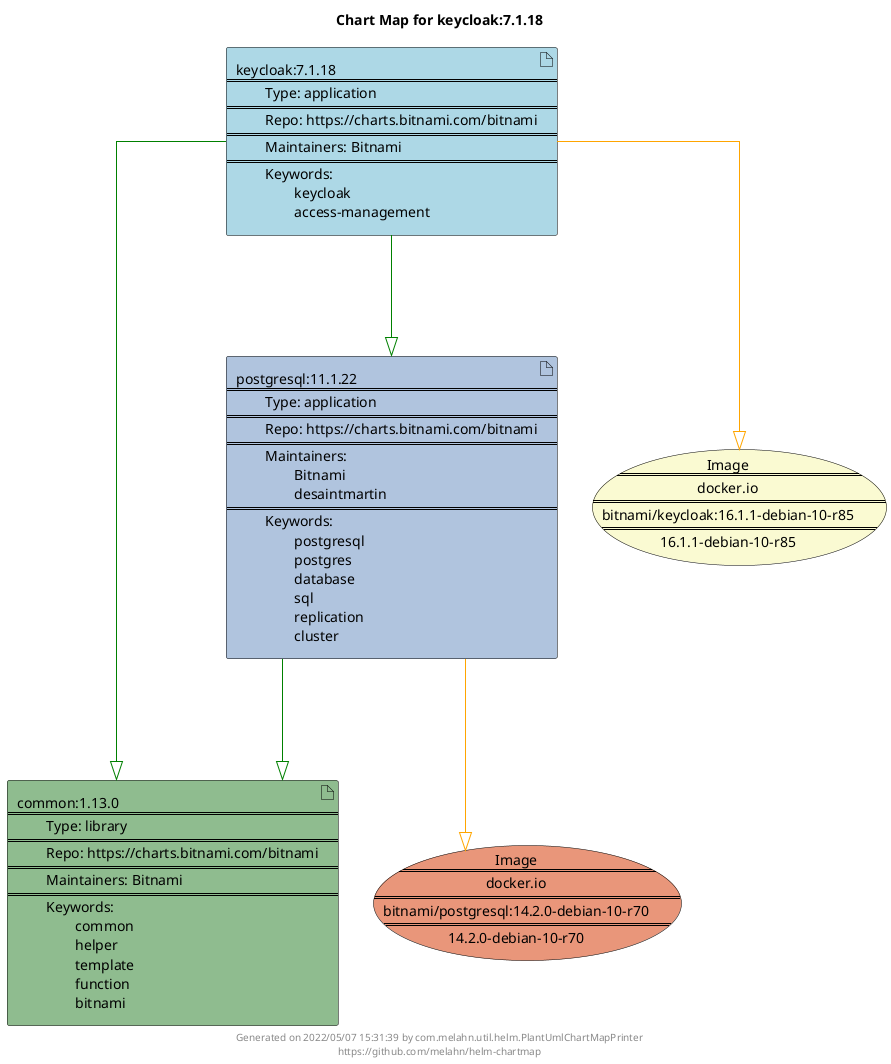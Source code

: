 @startuml
skinparam linetype ortho
skinparam backgroundColor white
skinparam usecaseBorderColor black
skinparam usecaseArrowColor LightSlateGray
skinparam artifactBorderColor black
skinparam artifactArrowColor LightSlateGray

title Chart Map for keycloak:7.1.18

'There are 3 referenced Helm Charts
artifact "keycloak:7.1.18\n====\n\tType: application\n====\n\tRepo: https://charts.bitnami.com/bitnami\n====\n\tMaintainers: Bitnami\n====\n\tKeywords: \n\t\tkeycloak\n\t\taccess-management" as keycloak_7_1_18 #LightBlue
artifact "common:1.13.0\n====\n\tType: library\n====\n\tRepo: https://charts.bitnami.com/bitnami\n====\n\tMaintainers: Bitnami\n====\n\tKeywords: \n\t\tcommon\n\t\thelper\n\t\ttemplate\n\t\tfunction\n\t\tbitnami" as common_1_13_0 #DarkSeaGreen
artifact "postgresql:11.1.22\n====\n\tType: application\n====\n\tRepo: https://charts.bitnami.com/bitnami\n====\n\tMaintainers: \n\t\tBitnami\n\t\tdesaintmartin\n====\n\tKeywords: \n\t\tpostgresql\n\t\tpostgres\n\t\tdatabase\n\t\tsql\n\t\treplication\n\t\tcluster" as postgresql_11_1_22 #LightSteelBlue

'There are 2 referenced Docker Images
usecase "Image\n====\ndocker.io\n====\nbitnami/keycloak:16.1.1-debian-10-r85\n====\n16.1.1-debian-10-r85" as docker_io_bitnami_keycloak_16_1_1_debian_10_r85 #LightGoldenRodYellow
usecase "Image\n====\ndocker.io\n====\nbitnami/postgresql:14.2.0-debian-10-r70\n====\n14.2.0-debian-10-r70" as docker_io_bitnami_postgresql_14_2_0_debian_10_r70 #DarkSalmon

'Chart Dependencies
keycloak_7_1_18--[#green]-|>postgresql_11_1_22
postgresql_11_1_22--[#green]-|>common_1_13_0
keycloak_7_1_18--[#green]-|>common_1_13_0
keycloak_7_1_18--[#orange]-|>docker_io_bitnami_keycloak_16_1_1_debian_10_r85
postgresql_11_1_22--[#orange]-|>docker_io_bitnami_postgresql_14_2_0_debian_10_r70

center footer Generated on 2022/05/07 15:31:39 by com.melahn.util.helm.PlantUmlChartMapPrinter\nhttps://github.com/melahn/helm-chartmap
@enduml
